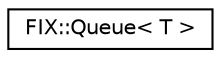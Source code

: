 digraph "Graphical Class Hierarchy"
{
  edge [fontname="Helvetica",fontsize="10",labelfontname="Helvetica",labelfontsize="10"];
  node [fontname="Helvetica",fontsize="10",shape=record];
  rankdir="LR";
  Node0 [label="FIX::Queue\< T \>",height=0.2,width=0.4,color="black", fillcolor="white", style="filled",URL="$class_f_i_x_1_1_queue.html",tooltip="A thread safe monitored queue. "];
}
